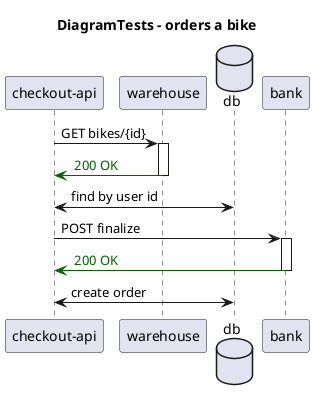 @startuml
title DiagramTests - orders a bike
participant "checkout-api"
participant "warehouse"
database "db"
participant "bank"
"checkout-api" -> "warehouse": GET bikes/{id}
activate "warehouse"

"warehouse" -[#DarkGreen]> "checkout-api": <color:DarkGreen> 200 OK
deactivate "warehouse"
"checkout-api" <-> "db": find by user id
"checkout-api" -> "bank": POST finalize
activate "bank"

"bank" -[#DarkGreen]> "checkout-api": <color:DarkGreen> 200 OK
deactivate "bank"
"checkout-api" <-> "db": create order
@enduml
